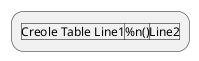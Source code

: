 {
  "sha1": "8yvzpbjfn0nhvhe11i195m2gbctk4yb",
  "insertion": {
    "when": "2024-11-27T18:06:12.487Z",
    "url": "https://forum.plantuml.net/18126/multi-line-creole-tables-broken-activity-diagrams-since-2023",
    "user": "The-Lum"
  }
}
@startuml
:|Creole Table Line1|%n()|Line2|;
@enduml
